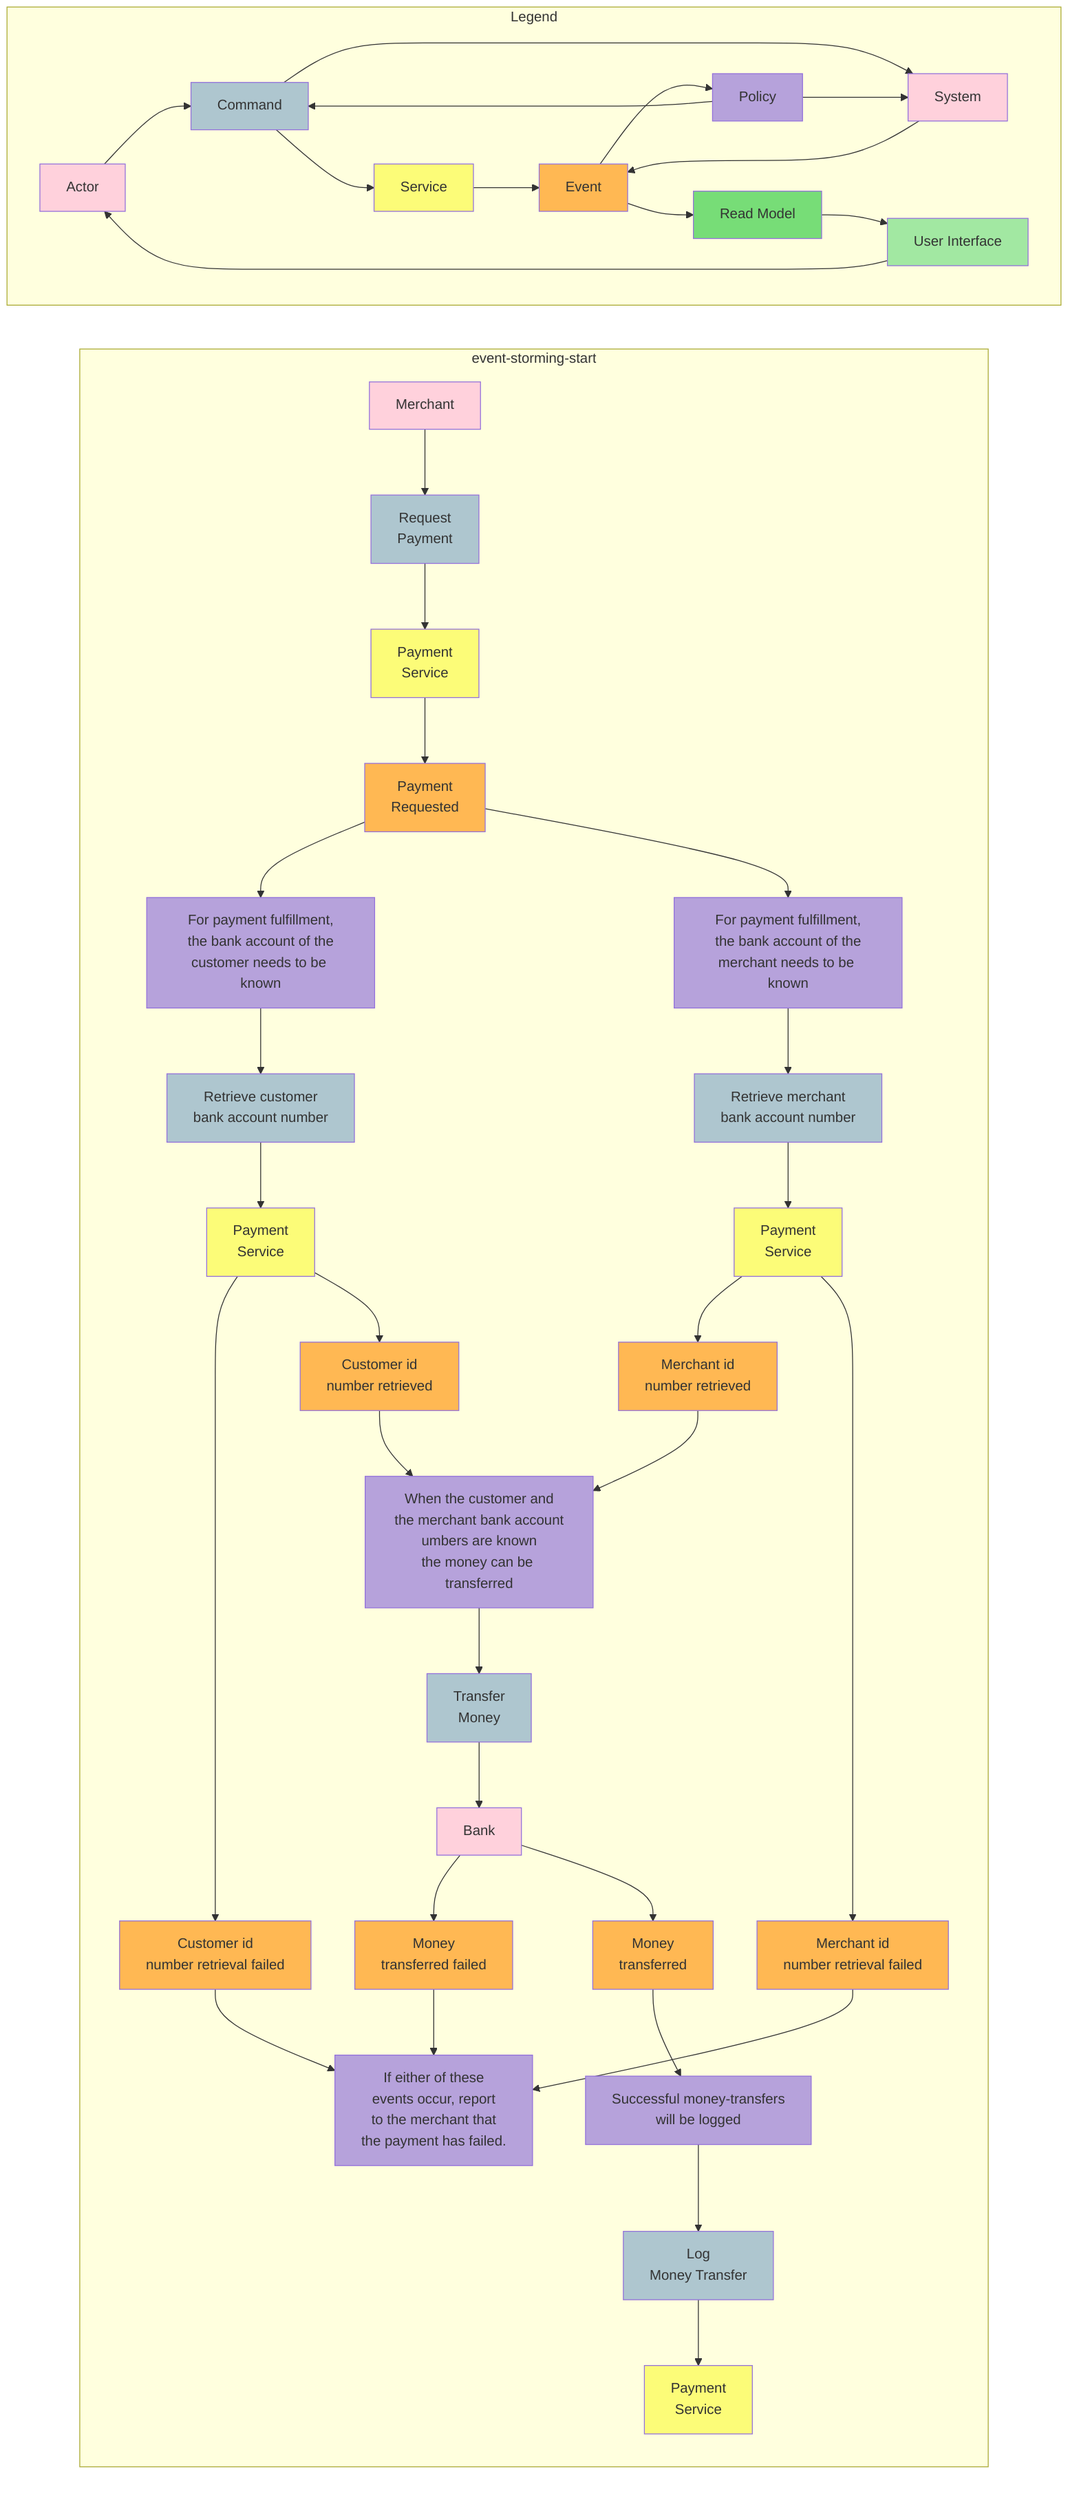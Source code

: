 graph LR;

%% courtesy of chriseyre2000
%% https://devrants.blog/2022/08/20/mermaid-event-storming/
classDef facadeCommand fill:#779fae
classDef command fill:#aec6cf
classDef result fill:#cfcfc4 
classDef event fill:#ffb853
classDef domainEvent fill:#ffcb81
classDef integrationEvent fill:#ffdeaf
classDef query fill:#62d862
classDef readModel fill:#77dd77
classDef userInterface fill:#a2e8a2
classDef aggregate fill:#fdfd9d
classDef service fill:#fcfc78
classDef policy fill:#b6a2db
classDef saga fill:#c9bbe5
classDef process fill:#ddd4ee
classDef timer fill:#cfcfc4
classDef person fill:#ffd1dc
classDef system fill:#ffd1dc
classDef comment fill:transparent

subgraph event-storming-start
    M[Merchant]:::person --> RP[Request\nPayment]:::command
    RP --> PS[Payment\nService]:::service
    PS --> PR[Payment\nRequested]:::event
    PR --> P1[For payment fulfillment,\nthe bank account of the\ncustomer needs to be known]:::policy
    PR --> P2[For payment fulfillment,\nthe bank account of the\nmerchant needs to be known]:::policy

    P1 --> RC[Retrieve customer\nbank account number]:::command
    RC --> PS2[Payment\nService]:::service
    PS2 --> CBRF[Customer id\nnumber retrieval failed]:::event
    PS2 --> CBR[Customer id\nnumber retrieved]:::event

    P2 --> RM[Retrieve merchant\nbank account number]:::command
    RM --> PS3[Payment\nService]:::service
    PS3 --> MBR[Merchant id\nnumber retrieved]:::event
    PS3 --> MBRF[Merchant id\nnumber retrieval failed]:::event

    CBR --> P3[When the customer and\nthe merchant bank account\numbers are known\nthe money can be transferred]:::policy
    MBR --> P3
    P3 --> TM[Transfer\nMoney]:::command
    TM --> BS[Bank]:::system

    BS --> MTF[Money\ntransferred failed]:::event
    BS --> MT[Money\ntransferred]:::event

    MT --> P4[Successful money-transfers\nwill be logged]:::policy
    P4 --> LMT[Log\nMoney Transfer]:::command
    LMT --> PS4[Payment\nService]:::service


    CBRF --> P5[If either of these\nevents occur, report\nto the merchant that\nthe payment has failed.]:::policy
    MBRF --> P5
    MTF --> P5
end

subgraph Legend
    direction LR
    A[Actor]:::person --> C[Command]:::command
    C --> SE[Service]:::service
    C --> SY[System]:::system
    SE --> E[Event]:::event
    SY --> E
    E --> R[Read Model]:::readModel
    E --> P[Policy]:::policy
    P --> C
    P --> SY
    R --> U[User Interface]:::userInterface
    U --> A
end